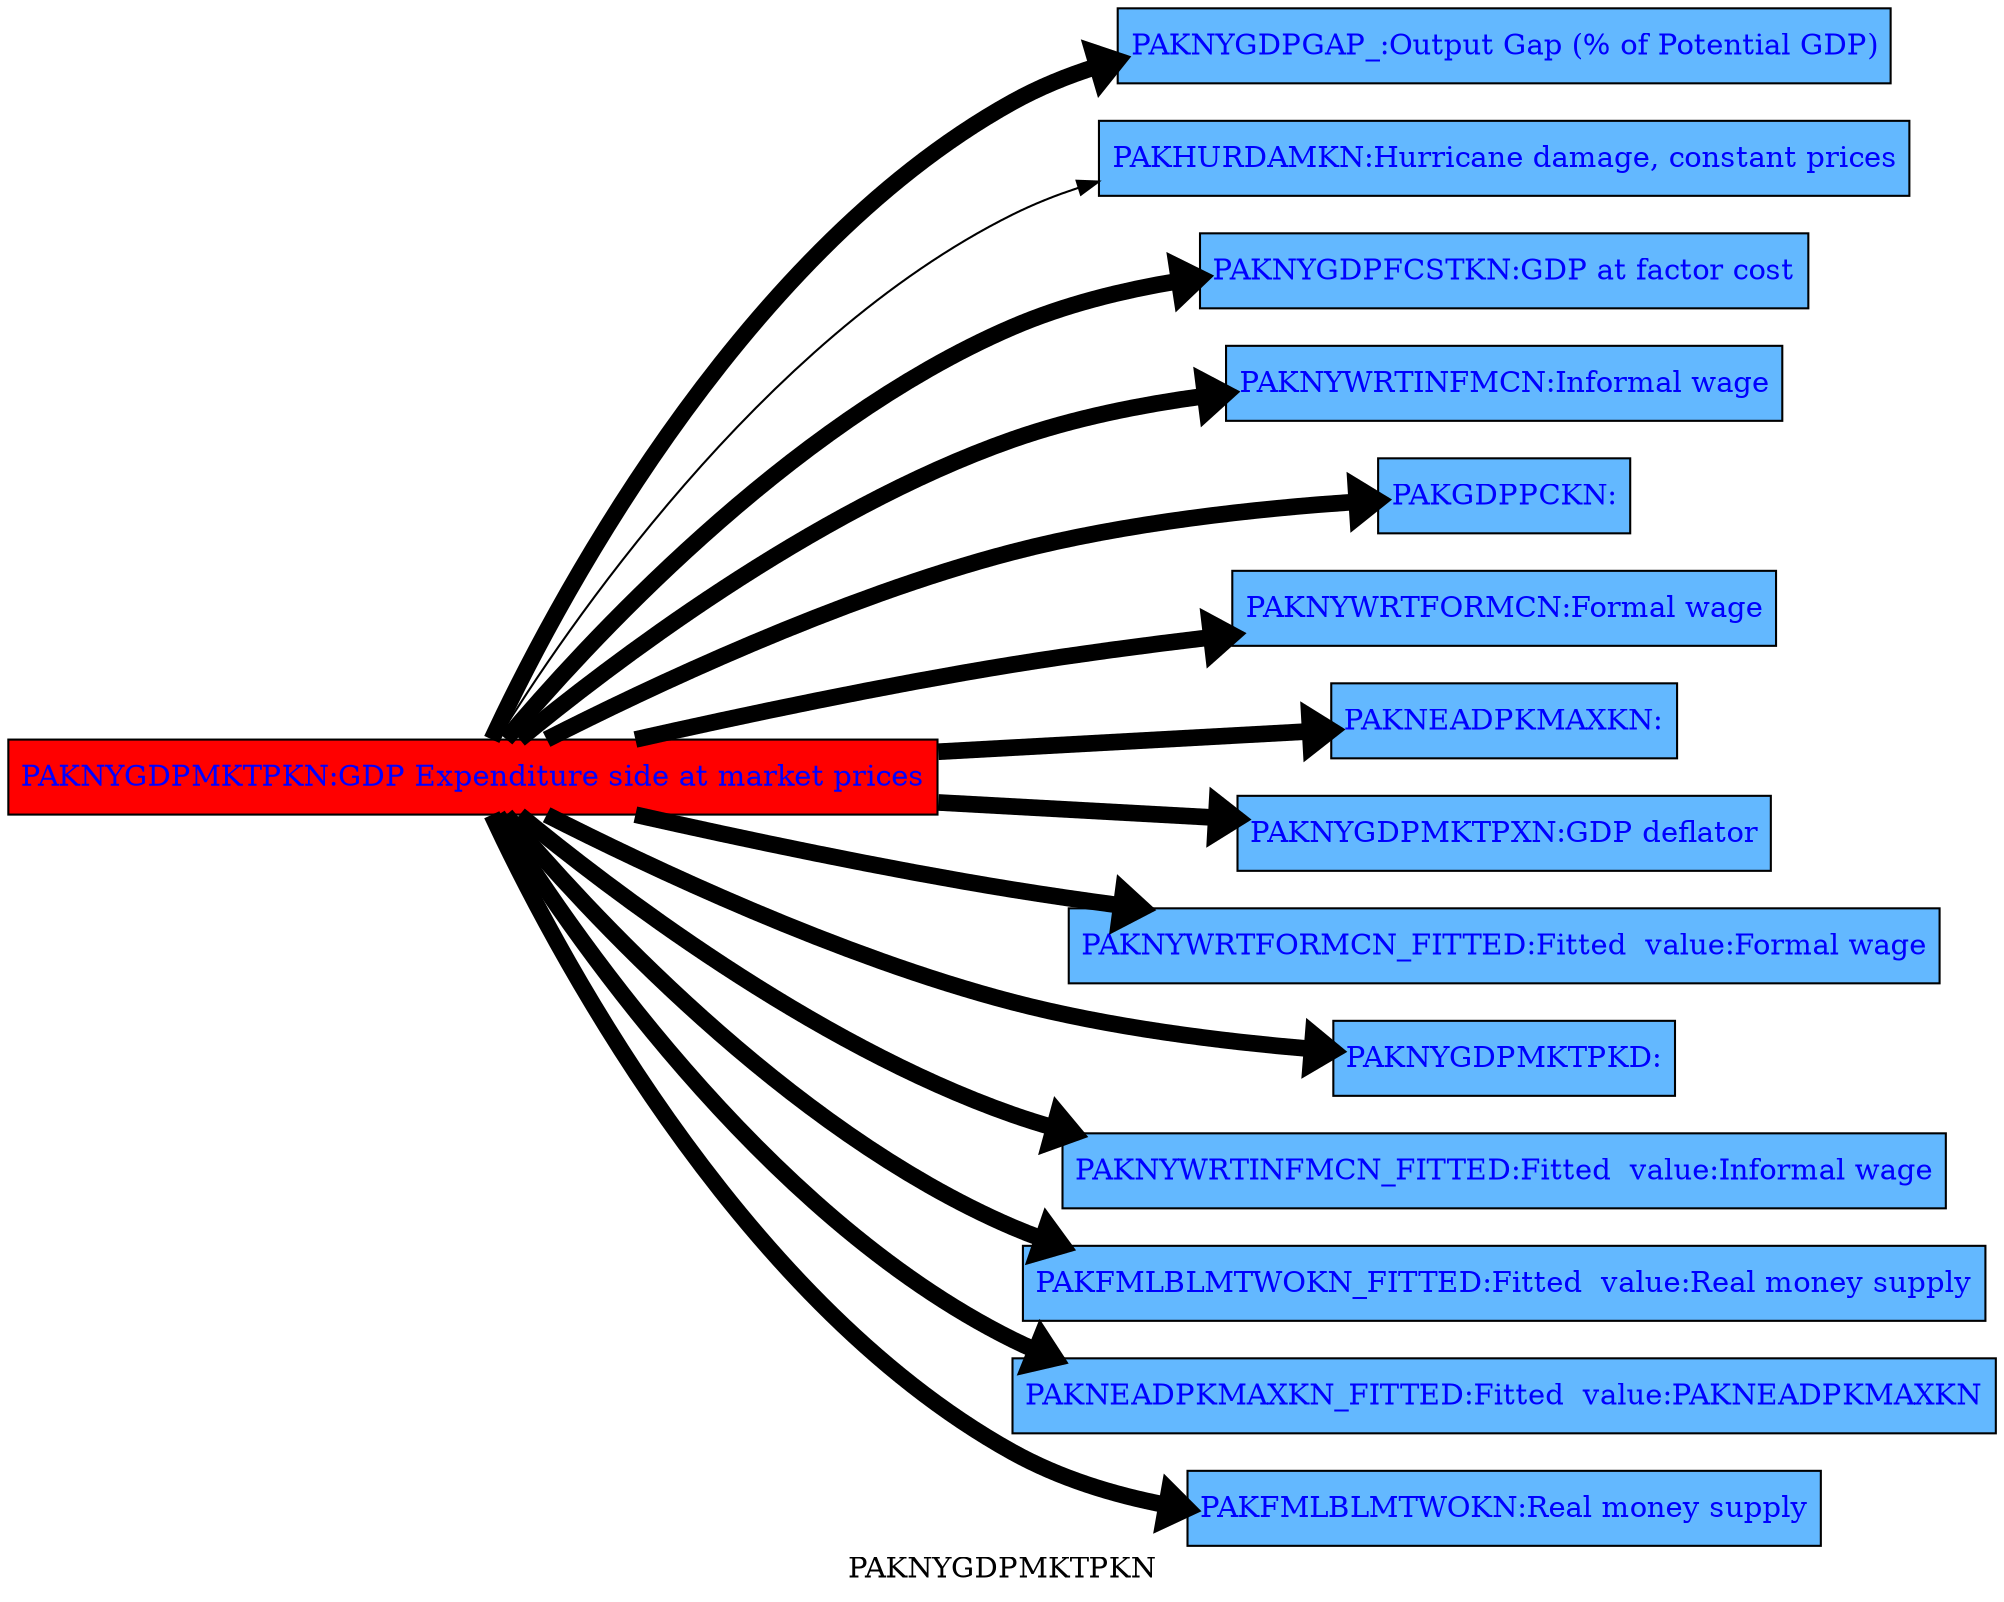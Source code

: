digraph TD { rankdir ="LR" 
{node  [margin=0.025 fontcolor=blue style=filled ] 
 "PAKNYGDPGAP_" [ shape=box fillcolor= steelblue1 tooltip="Output Gap (% of Potential GDP)&#10;FRML  &lt;&gt; PAKNYGDPGAP_ = ((PAKNYGDPMKTPKN/PAKNYGDPPOTLKN-1)*100) &#36;"  margin=0.025 fontcolor=blue style = filled  label=<<TABLE BORDER='0' CELLBORDER = '0' style = "filled"  > <TR><TD tooltip="Output Gap (% of Potential GDP)&#10;FRML  &lt;&gt; PAKNYGDPGAP_ = ((PAKNYGDPMKTPKN/PAKNYGDPPOTLKN-1)*100) &#36;">PAKNYGDPGAP_:Output Gap (% of Potential GDP)</TD></TR> </TABLE>> ]
"PAKHURDAMKN" [ shape=box fillcolor= steelblue1 tooltip="Hurricane damage, constant prices&#10;FRML  &lt;&gt; PAKHURDAMKN = (PAKNEHURAVERKN_/100)*PAKNYGDPMKTPKN(-1)*(1-PAKNEHURPTVTKN) &#36;"  margin=0.025 fontcolor=blue style = filled  label=<<TABLE BORDER='0' CELLBORDER = '0' style = "filled"  > <TR><TD tooltip="Hurricane damage, constant prices&#10;FRML  &lt;&gt; PAKHURDAMKN = (PAKNEHURAVERKN_/100)*PAKNYGDPMKTPKN(-1)*(1-PAKNEHURPTVTKN) &#36;">PAKHURDAMKN:Hurricane damage, constant prices</TD></TR> </TABLE>> ]
"PAKNYGDPFCSTKN" [ shape=box fillcolor= steelblue1 tooltip="GDP at factor cost&#10;FRML  &lt;&gt; PAKNYGDPFCSTKN = PAKNYGDPMKTPKN-PAKNYTAXNINDKN &#36;"  margin=0.025 fontcolor=blue style = filled  label=<<TABLE BORDER='0' CELLBORDER = '0' style = "filled"  > <TR><TD tooltip="GDP at factor cost&#10;FRML  &lt;&gt; PAKNYGDPFCSTKN = PAKNYGDPMKTPKN-PAKNYTAXNINDKN &#36;">PAKNYGDPFCSTKN:GDP at factor cost</TD></TR> </TABLE>> ]
"PAKNYWRTINFMCN" [ shape=box fillcolor= steelblue1 tooltip="Informal wage&#10;FRML &lt;Z,EXO&gt; PAKNYWRTINFMCN = (PAKNYWRTINFMCN(-1)*EXP(-PAKNYWRTINFMCN_A+ (-0.122614247140616-0.3*(LOG(PAKNYWRTINFMCN(-1))-LOG(PAKNYGDPFCSTXN(-1))-LOG(PAKNYGDPPOTLKN(-1)/PAKLMEMPSTRLCN(-1)))+0.2*((LOG(PAKNYWRTINFMCN(-1)))-(LOG(PAKNYWRTINFMCN(-2))))+(1-0.2)*(0.5*((LOG(PAKNYGDPFCSTXN(-1)))-(LOG(PAKNYGDPFCSTXN(-2))))+0.5*(PAKINFLEXPT/100)+((LOG(PAKNYGDPMKTPKN/PAKLMEMPSTRLCN))-(LOG(PAKNYGDPMKTPKN(-1)/PAKLMEMPSTRLCN(-1)))))-0.2*(PAKLMUNRTOTLCN-PAKLMUNRSTRLCN)/100+0.15347529018182*DURING_2000-0.183372342445734*DURING_2001) )) * (1-PAKNYWRTINFMCN_D)+ PAKNYWRTINFMCN_X*PAKNYWRTINFMCN_D  &#36;"  margin=0.025 fontcolor=blue style = filled  label=<<TABLE BORDER='0' CELLBORDER = '0' style = "filled"  > <TR><TD tooltip="Informal wage&#10;FRML &lt;Z,EXO&gt; PAKNYWRTINFMCN = (PAKNYWRTINFMCN(-1)*EXP(-PAKNYWRTINFMCN_A+ (-0.122614247140616-0.3*(LOG(PAKNYWRTINFMCN(-1))-LOG(PAKNYGDPFCSTXN(-1))-LOG(PAKNYGDPPOTLKN(-1)/PAKLMEMPSTRLCN(-1)))+0.2*((LOG(PAKNYWRTINFMCN(-1)))-(LOG(PAKNYWRTINFMCN(-2))))+(1-0.2)*(0.5*((LOG(PAKNYGDPFCSTXN(-1)))-(LOG(PAKNYGDPFCSTXN(-2))))+0.5*(PAKINFLEXPT/100)+((LOG(PAKNYGDPMKTPKN/PAKLMEMPSTRLCN))-(LOG(PAKNYGDPMKTPKN(-1)/PAKLMEMPSTRLCN(-1)))))-0.2*(PAKLMUNRTOTLCN-PAKLMUNRSTRLCN)/100+0.15347529018182*DURING_2000-0.183372342445734*DURING_2001) )) * (1-PAKNYWRTINFMCN_D)+ PAKNYWRTINFMCN_X*PAKNYWRTINFMCN_D  &#36;">PAKNYWRTINFMCN:Informal wage</TD></TR> </TABLE>> ]
"PAKGDPPCKN" [ shape=box fillcolor= steelblue1 tooltip="PAKGDPPCKN&#10;FRML  &lt;&gt; PAKGDPPCKN = (PAKNYGDPMKTPKN/PAKSPPOPTOTL) &#36;"  margin=0.025 fontcolor=blue style = filled  label=<<TABLE BORDER='0' CELLBORDER = '0' style = "filled"  > <TR><TD tooltip="PAKGDPPCKN&#10;FRML  &lt;&gt; PAKGDPPCKN = (PAKNYGDPMKTPKN/PAKSPPOPTOTL) &#36;">PAKGDPPCKN:</TD></TR> </TABLE>> ]
"PAKNYWRTFORMCN" [ shape=box fillcolor= steelblue1 tooltip="Formal wage&#10;FRML &lt;Z,EXO&gt; PAKNYWRTFORMCN = (PAKNYWRTFORMCN(-1)*EXP(-PAKNYWRTFORMCN_A+ (-0.120164450250183-0.3*(LOG(PAKNYWRTFORMCN(-1))-LOG(PAKNYGDPFCSTXN(-1))-LOG(PAKNYGDPPOTLKN(-1)/PAKLMEMPSTRLCN(-1)))+0.2*((LOG(PAKNYWRTFORMCN(-1)))-(LOG(PAKNYWRTFORMCN(-2))))+(1-0.2)*(0.5*((LOG(PAKNYGDPFCSTXN(-1)))-(LOG(PAKNYGDPFCSTXN(-2))))+0.5*(PAKINFLEXPT/100)+((LOG(PAKNYGDPMKTPKN/PAKLMEMPSTRLCN))-(LOG(PAKNYGDPMKTPKN(-1)/PAKLMEMPSTRLCN(-1)))))-0.2*(PAKLMUNRTOTLCN-PAKLMUNRSTRLCN)/100+0.15233813938029*DURING_2000-0.183411483907703*DURING_2001) )) * (1-PAKNYWRTFORMCN_D)+ PAKNYWRTFORMCN_X*PAKNYWRTFORMCN_D  &#36;"  margin=0.025 fontcolor=blue style = filled  label=<<TABLE BORDER='0' CELLBORDER = '0' style = "filled"  > <TR><TD tooltip="Formal wage&#10;FRML &lt;Z,EXO&gt; PAKNYWRTFORMCN = (PAKNYWRTFORMCN(-1)*EXP(-PAKNYWRTFORMCN_A+ (-0.120164450250183-0.3*(LOG(PAKNYWRTFORMCN(-1))-LOG(PAKNYGDPFCSTXN(-1))-LOG(PAKNYGDPPOTLKN(-1)/PAKLMEMPSTRLCN(-1)))+0.2*((LOG(PAKNYWRTFORMCN(-1)))-(LOG(PAKNYWRTFORMCN(-2))))+(1-0.2)*(0.5*((LOG(PAKNYGDPFCSTXN(-1)))-(LOG(PAKNYGDPFCSTXN(-2))))+0.5*(PAKINFLEXPT/100)+((LOG(PAKNYGDPMKTPKN/PAKLMEMPSTRLCN))-(LOG(PAKNYGDPMKTPKN(-1)/PAKLMEMPSTRLCN(-1)))))-0.2*(PAKLMUNRTOTLCN-PAKLMUNRSTRLCN)/100+0.15233813938029*DURING_2000-0.183411483907703*DURING_2001) )) * (1-PAKNYWRTFORMCN_D)+ PAKNYWRTFORMCN_X*PAKNYWRTFORMCN_D  &#36;">PAKNYWRTFORMCN:Formal wage</TD></TR> </TABLE>> ]
"PAKNEADPKMAXKN" [ shape=box fillcolor= steelblue1 tooltip="PAKNEADPKMAXKN&#10;FRML &lt;Z,EXO&gt; PAKNEADPKMAXKN = (0*DUMH+((1+0.01)/(0.01+PAKDEPR))*(PAKAVDAMAGE/100)*PAKNYGDPMKTPKN + PAKNEADPKMAXKN_A)* (1-PAKNEADPKMAXKN_D)+ PAKNEADPKMAXKN_X*PAKNEADPKMAXKN_D  &#36;"  margin=0.025 fontcolor=blue style = filled  label=<<TABLE BORDER='0' CELLBORDER = '0' style = "filled"  > <TR><TD tooltip="PAKNEADPKMAXKN&#10;FRML &lt;Z,EXO&gt; PAKNEADPKMAXKN = (0*DUMH+((1+0.01)/(0.01+PAKDEPR))*(PAKAVDAMAGE/100)*PAKNYGDPMKTPKN + PAKNEADPKMAXKN_A)* (1-PAKNEADPKMAXKN_D)+ PAKNEADPKMAXKN_X*PAKNEADPKMAXKN_D  &#36;">PAKNEADPKMAXKN:</TD></TR> </TABLE>> ]
"PAKNYGDPMKTPXN" [ shape=box fillcolor= steelblue1 tooltip="GDP deflator&#10;FRML  &lt;&gt; PAKNYGDPMKTPXN = PAKNYGDPMKTPCN/PAKNYGDPMKTPKN &#36;"  margin=0.025 fontcolor=blue style = filled  label=<<TABLE BORDER='0' CELLBORDER = '0' style = "filled"  > <TR><TD tooltip="GDP deflator&#10;FRML  &lt;&gt; PAKNYGDPMKTPXN = PAKNYGDPMKTPCN/PAKNYGDPMKTPKN &#36;">PAKNYGDPMKTPXN:GDP deflator</TD></TR> </TABLE>> ]
"PAKNYWRTFORMCN_FITTED" [ shape=box fillcolor= steelblue1 tooltip="Fitted  value:Formal wage&#10;FRML &lt;FIT&gt; PAKNYWRTFORMCN_FITTED = PAKNYWRTFORMCN(-1)*EXP( (-0.120164450250183-0.3*(LOG(PAKNYWRTFORMCN(-1))-LOG(PAKNYGDPFCSTXN(-1))-LOG(PAKNYGDPPOTLKN(-1)/PAKLMEMPSTRLCN(-1)))+0.2*((LOG(PAKNYWRTFORMCN(-1)))-(LOG(PAKNYWRTFORMCN(-2))))+(1-0.2)*(0.5*((LOG(PAKNYGDPFCSTXN(-1)))-(LOG(PAKNYGDPFCSTXN(-2))))+0.5*(PAKINFLEXPT/100)+((LOG(PAKNYGDPMKTPKN/PAKLMEMPSTRLCN))-(LOG(PAKNYGDPMKTPKN(-1)/PAKLMEMPSTRLCN(-1)))))-0.2*(PAKLMUNRTOTLCN-PAKLMUNRSTRLCN)/100+0.15233813938029*DURING_2000-0.183411483907703*DURING_2001) ) &#36;"  margin=0.025 fontcolor=blue style = filled  label=<<TABLE BORDER='0' CELLBORDER = '0' style = "filled"  > <TR><TD tooltip="Fitted  value:Formal wage&#10;FRML &lt;FIT&gt; PAKNYWRTFORMCN_FITTED = PAKNYWRTFORMCN(-1)*EXP( (-0.120164450250183-0.3*(LOG(PAKNYWRTFORMCN(-1))-LOG(PAKNYGDPFCSTXN(-1))-LOG(PAKNYGDPPOTLKN(-1)/PAKLMEMPSTRLCN(-1)))+0.2*((LOG(PAKNYWRTFORMCN(-1)))-(LOG(PAKNYWRTFORMCN(-2))))+(1-0.2)*(0.5*((LOG(PAKNYGDPFCSTXN(-1)))-(LOG(PAKNYGDPFCSTXN(-2))))+0.5*(PAKINFLEXPT/100)+((LOG(PAKNYGDPMKTPKN/PAKLMEMPSTRLCN))-(LOG(PAKNYGDPMKTPKN(-1)/PAKLMEMPSTRLCN(-1)))))-0.2*(PAKLMUNRTOTLCN-PAKLMUNRSTRLCN)/100+0.15233813938029*DURING_2000-0.183411483907703*DURING_2001) ) &#36;">PAKNYWRTFORMCN_FITTED:Fitted  value:Formal wage</TD></TR> </TABLE>> ]
"PAKNYGDPMKTPKD" [ shape=box fillcolor= steelblue1 tooltip="PAKNYGDPMKTPKD&#10;FRML  &lt;&gt; PAKNYGDPMKTPKD = (PAKNYGDPMKTPKN*((PAKNYGDPMKTPCN_VALUE_2010)/((PAKNYGDPMKTPKN_VALUE_2010))))/(PAKPANUSATLS_VALUE_2010) &#36;"  margin=0.025 fontcolor=blue style = filled  label=<<TABLE BORDER='0' CELLBORDER = '0' style = "filled"  > <TR><TD tooltip="PAKNYGDPMKTPKD&#10;FRML  &lt;&gt; PAKNYGDPMKTPKD = (PAKNYGDPMKTPKN*((PAKNYGDPMKTPCN_VALUE_2010)/((PAKNYGDPMKTPKN_VALUE_2010))))/(PAKPANUSATLS_VALUE_2010) &#36;">PAKNYGDPMKTPKD:</TD></TR> </TABLE>> ]
"PAKNYWRTINFMCN_FITTED" [ shape=box fillcolor= steelblue1 tooltip="Fitted  value:Informal wage&#10;FRML &lt;FIT&gt; PAKNYWRTINFMCN_FITTED = PAKNYWRTINFMCN(-1)*EXP( (-0.122614247140616-0.3*(LOG(PAKNYWRTINFMCN(-1))-LOG(PAKNYGDPFCSTXN(-1))-LOG(PAKNYGDPPOTLKN(-1)/PAKLMEMPSTRLCN(-1)))+0.2*((LOG(PAKNYWRTINFMCN(-1)))-(LOG(PAKNYWRTINFMCN(-2))))+(1-0.2)*(0.5*((LOG(PAKNYGDPFCSTXN(-1)))-(LOG(PAKNYGDPFCSTXN(-2))))+0.5*(PAKINFLEXPT/100)+((LOG(PAKNYGDPMKTPKN/PAKLMEMPSTRLCN))-(LOG(PAKNYGDPMKTPKN(-1)/PAKLMEMPSTRLCN(-1)))))-0.2*(PAKLMUNRTOTLCN-PAKLMUNRSTRLCN)/100+0.15347529018182*DURING_2000-0.183372342445734*DURING_2001) ) &#36;"  margin=0.025 fontcolor=blue style = filled  label=<<TABLE BORDER='0' CELLBORDER = '0' style = "filled"  > <TR><TD tooltip="Fitted  value:Informal wage&#10;FRML &lt;FIT&gt; PAKNYWRTINFMCN_FITTED = PAKNYWRTINFMCN(-1)*EXP( (-0.122614247140616-0.3*(LOG(PAKNYWRTINFMCN(-1))-LOG(PAKNYGDPFCSTXN(-1))-LOG(PAKNYGDPPOTLKN(-1)/PAKLMEMPSTRLCN(-1)))+0.2*((LOG(PAKNYWRTINFMCN(-1)))-(LOG(PAKNYWRTINFMCN(-2))))+(1-0.2)*(0.5*((LOG(PAKNYGDPFCSTXN(-1)))-(LOG(PAKNYGDPFCSTXN(-2))))+0.5*(PAKINFLEXPT/100)+((LOG(PAKNYGDPMKTPKN/PAKLMEMPSTRLCN))-(LOG(PAKNYGDPMKTPKN(-1)/PAKLMEMPSTRLCN(-1)))))-0.2*(PAKLMUNRTOTLCN-PAKLMUNRSTRLCN)/100+0.15347529018182*DURING_2000-0.183372342445734*DURING_2001) ) &#36;">PAKNYWRTINFMCN_FITTED:Fitted  value:Informal wage</TD></TR> </TABLE>> ]
"PAKFMLBLMTWOKN_FITTED" [ shape=box fillcolor= steelblue1 tooltip="Fitted  value:Real money supply&#10;FRML &lt;FIT&gt; PAKFMLBLMTWOKN_FITTED = PAKFMLBLMTWOKN(-1)*EXP( (-0.2*(LOG(PAKFMLBLMTWOKN(-1))-LOG(PAKNYGDPMKTPKN(-1))+0.1*PAKFMLBLPOLYXN(-1)/100-LOG(PAKVELOCITY(-1)))-0.32628131688075+0.7*((LOG(PAKNYGDPMKTPKN))-(LOG(PAKNYGDPMKTPKN(-1))))-1*((PAKFMLBLPOLYXN/100)-(PAKFMLBLPOLYXN(-1)/100))-((LOG(PAKVELOCITY))-(LOG(PAKVELOCITY(-1))))) ) &#36;"  margin=0.025 fontcolor=blue style = filled  label=<<TABLE BORDER='0' CELLBORDER = '0' style = "filled"  > <TR><TD tooltip="Fitted  value:Real money supply&#10;FRML &lt;FIT&gt; PAKFMLBLMTWOKN_FITTED = PAKFMLBLMTWOKN(-1)*EXP( (-0.2*(LOG(PAKFMLBLMTWOKN(-1))-LOG(PAKNYGDPMKTPKN(-1))+0.1*PAKFMLBLPOLYXN(-1)/100-LOG(PAKVELOCITY(-1)))-0.32628131688075+0.7*((LOG(PAKNYGDPMKTPKN))-(LOG(PAKNYGDPMKTPKN(-1))))-1*((PAKFMLBLPOLYXN/100)-(PAKFMLBLPOLYXN(-1)/100))-((LOG(PAKVELOCITY))-(LOG(PAKVELOCITY(-1))))) ) &#36;">PAKFMLBLMTWOKN_FITTED:Fitted  value:Real money supply</TD></TR> </TABLE>> ]
"PAKNEADPKMAXKN_FITTED" [ shape=box fillcolor= steelblue1 tooltip="Fitted  value:PAKNEADPKMAXKN&#10;FRML &lt;FIT&gt; PAKNEADPKMAXKN_FITTED = 0*DUMH+((1+0.01)/(0.01+PAKDEPR))*(PAKAVDAMAGE/100)*PAKNYGDPMKTPKN &#36;"  margin=0.025 fontcolor=blue style = filled  label=<<TABLE BORDER='0' CELLBORDER = '0' style = "filled"  > <TR><TD tooltip="Fitted  value:PAKNEADPKMAXKN&#10;FRML &lt;FIT&gt; PAKNEADPKMAXKN_FITTED = 0*DUMH+((1+0.01)/(0.01+PAKDEPR))*(PAKAVDAMAGE/100)*PAKNYGDPMKTPKN &#36;">PAKNEADPKMAXKN_FITTED:Fitted  value:PAKNEADPKMAXKN</TD></TR> </TABLE>> ]
"PAKFMLBLMTWOKN" [ shape=box fillcolor= steelblue1 tooltip="Real money supply&#10;FRML &lt;Z,EXO&gt; PAKFMLBLMTWOKN = (PAKFMLBLMTWOKN(-1)*EXP(-PAKFMLBLMTWOKN_A+ (-0.2*(LOG(PAKFMLBLMTWOKN(-1))-LOG(PAKNYGDPMKTPKN(-1))+0.1*PAKFMLBLPOLYXN(-1)/100-LOG(PAKVELOCITY(-1)))-0.32628131688075+0.7*((LOG(PAKNYGDPMKTPKN))-(LOG(PAKNYGDPMKTPKN(-1))))-1*((PAKFMLBLPOLYXN/100)-(PAKFMLBLPOLYXN(-1)/100))-((LOG(PAKVELOCITY))-(LOG(PAKVELOCITY(-1))))) )) * (1-PAKFMLBLMTWOKN_D)+ PAKFMLBLMTWOKN_X*PAKFMLBLMTWOKN_D  &#36;"  margin=0.025 fontcolor=blue style = filled  label=<<TABLE BORDER='0' CELLBORDER = '0' style = "filled"  > <TR><TD tooltip="Real money supply&#10;FRML &lt;Z,EXO&gt; PAKFMLBLMTWOKN = (PAKFMLBLMTWOKN(-1)*EXP(-PAKFMLBLMTWOKN_A+ (-0.2*(LOG(PAKFMLBLMTWOKN(-1))-LOG(PAKNYGDPMKTPKN(-1))+0.1*PAKFMLBLPOLYXN(-1)/100-LOG(PAKVELOCITY(-1)))-0.32628131688075+0.7*((LOG(PAKNYGDPMKTPKN))-(LOG(PAKNYGDPMKTPKN(-1))))-1*((PAKFMLBLPOLYXN/100)-(PAKFMLBLPOLYXN(-1)/100))-((LOG(PAKVELOCITY))-(LOG(PAKVELOCITY(-1))))) )) * (1-PAKFMLBLMTWOKN_D)+ PAKFMLBLMTWOKN_X*PAKFMLBLMTWOKN_D  &#36;">PAKFMLBLMTWOKN:Real money supply</TD></TR> </TABLE>> ]
"PAKNYGDPMKTPKN" [ shape=box fillcolor= red tooltip="GDP Expenditure side at market prices&#10;FRML  &lt;&gt; PAKNYGDPMKTPKN = PAKNECONPRVTKN+PAKNECONGOVTKN+PAKNEGDIFTOTKN+PAKNEGDISTKBKN+PAKNEEXPGNFSKN-PAKNEIMPGNFSKN+PAKNYGDPDISCKN+PAKADAP*PAKDISPREPKN &#36;"  margin=0.025 fontcolor=blue style = filled  label=<<TABLE BORDER='0' CELLBORDER = '0' style = "filled"  > <TR><TD tooltip="GDP Expenditure side at market prices&#10;FRML  &lt;&gt; PAKNYGDPMKTPKN = PAKNECONPRVTKN+PAKNECONGOVTKN+PAKNEGDIFTOTKN+PAKNEGDISTKBKN+PAKNEEXPGNFSKN-PAKNEIMPGNFSKN+PAKNYGDPDISCKN+PAKADAP*PAKDISPREPKN &#36;">PAKNYGDPMKTPKN:GDP Expenditure side at market prices</TD></TR> </TABLE>> ] 
} 
"PAKNYGDPMKTPKN" -> "PAKNEADPKMAXKN" [ style = filled tooltip=" PAKNYGDPMKTPKN -> PAKNEADPKMAXKN Min. att. 100%  max: 100%" href="bogus" penwidth = 8.0 ]
"PAKNYGDPMKTPKN" -> "PAKNYWRTFORMCN" [ style = filled tooltip=" PAKNYGDPMKTPKN -> PAKNYWRTFORMCN Min. att. -3148%  max: 101%" href="bogus" penwidth = 8.0 ]
"PAKNYGDPMKTPKN" -> "PAKNYGDPMKTPKD" [ style = filled tooltip=" PAKNYGDPMKTPKN -> PAKNYGDPMKTPKD Min. att. 100%  max: 100%" href="bogus" penwidth = 8.0 ]
"PAKNYGDPMKTPKN" -> "PAKNYGDPFCSTKN" [ style = filled tooltip=" PAKNYGDPMKTPKN -> PAKNYGDPFCSTKN Min. att. 100%  max: 100%" href="bogus" penwidth = 8.0 ]
"PAKNYGDPMKTPKN" -> "PAKFMLBLMTWOKN" [ style = filled tooltip=" PAKNYGDPMKTPKN -> PAKFMLBLMTWOKN Min. att. -360%  max: 149%" href="bogus" penwidth = 8.0 ]
"PAKNYGDPMKTPKN" -> "PAKNYWRTINFMCN" [ style = filled tooltip=" PAKNYGDPMKTPKN -> PAKNYWRTINFMCN Min. att. -3148%  max: 101%" href="bogus" penwidth = 8.0 ]
"PAKNYGDPMKTPKN" -> "PAKNYWRTINFMCN_FITTED" [ style = filled tooltip=" PAKNYGDPMKTPKN -> PAKNYWRTINFMCN_FITTED Min. att. -3148%  max: 101%" href="bogus" penwidth = 8.0 ]
"PAKNYGDPMKTPKN" -> "PAKHURDAMKN" [ style = filled tooltip=" PAKNYGDPMKTPKN -> PAKHURDAMKN Min. att. 0%  max: 0%" href="bogus" penwidth = 1.0 ]
"PAKNYGDPMKTPKN" -> "PAKNYWRTFORMCN_FITTED" [ style = filled tooltip=" PAKNYGDPMKTPKN -> PAKNYWRTFORMCN_FITTED Min. att. -3148%  max: 101%" href="bogus" penwidth = 8.0 ]
"PAKNYGDPMKTPKN" -> "PAKGDPPCKN" [ style = filled tooltip=" PAKNYGDPMKTPKN -> PAKGDPPCKN Min. att. 100%  max: 100%" href="bogus" penwidth = 8.0 ]
"PAKNYGDPMKTPKN" -> "PAKNYGDPMKTPXN" [ style = filled tooltip=" PAKNYGDPMKTPKN -> PAKNYGDPMKTPXN Min. att. -81%  max: 46%" href="bogus" penwidth = 8.0 ]
"PAKNYGDPMKTPKN" -> "PAKNEADPKMAXKN_FITTED" [ style = filled tooltip=" PAKNYGDPMKTPKN -> PAKNEADPKMAXKN_FITTED Min. att. 100%  max: 100%" href="bogus" penwidth = 8.0 ]
"PAKNYGDPMKTPKN" -> "PAKFMLBLMTWOKN_FITTED" [ style = filled tooltip=" PAKNYGDPMKTPKN -> PAKFMLBLMTWOKN_FITTED Min. att. -360%  max: 149%" href="bogus" penwidth = 8.0 ]
"PAKNYGDPMKTPKN" -> "PAKNYGDPGAP_" [ style = filled tooltip=" PAKNYGDPMKTPKN -> PAKNYGDPGAP_ Min. att. -78566%  max: 128265%" href="bogus" penwidth = 8.0 ]
{ rank = source; "PAKNYGDPMKTPKN"  ; }
 label = "PAKNYGDPMKTPKN";
}